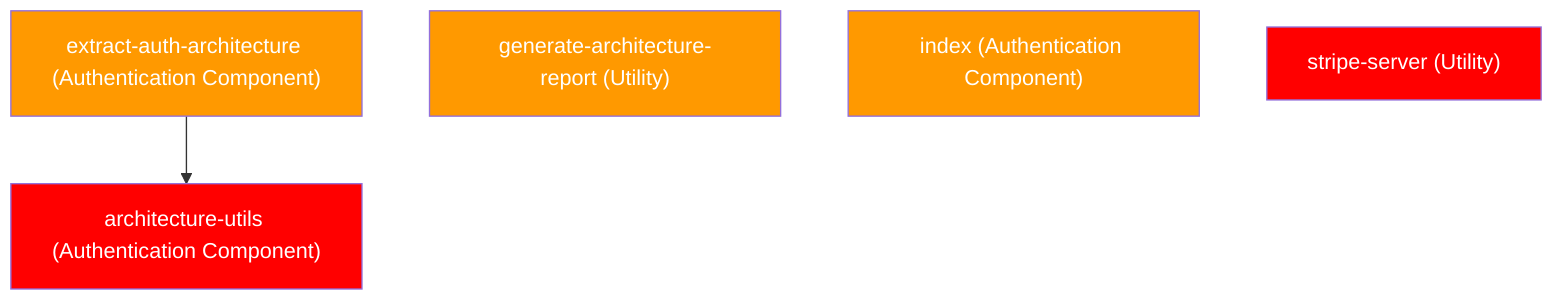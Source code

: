 %% Technical Debt and Legacy Components
graph TD
    architecture_utils["architecture-utils (Authentication Component)"]:::technicalDebt
    extract_auth_architecture["extract-auth-architecture (Authentication Component)"]:::legacy
    generate_architecture_report["generate-architecture-report (Utility)"]:::legacy
    index["index (Authentication Component)"]:::legacy
    stripe_server["stripe-server (Utility)"]:::technicalDebt
    extract_auth_architecture --> architecture_utils
    classDef technicalDebt fill:#FF0000,color:white;
    classDef legacy fill:#FF9900,color:white;